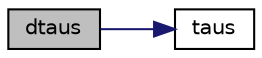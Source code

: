 digraph "dtaus"
{
 // LATEX_PDF_SIZE
  edge [fontname="Helvetica",fontsize="10",labelfontname="Helvetica",labelfontsize="10"];
  node [fontname="Helvetica",fontsize="10",shape=record];
  rankdir="LR";
  Node1 [label="dtaus",height=0.2,width=0.4,color="black", fillcolor="grey75", style="filled", fontcolor="black",tooltip=" "];
  Node1 -> Node2 [color="midnightblue",fontsize="10",style="solid",fontname="Helvetica"];
  Node2 [label="taus",height=0.2,width=0.4,color="black", fillcolor="white", style="filled",URL="$taus_8c.html#a362f00415eaebca7255f9c4d08bd9fd6",tooltip="compute random number"];
}
